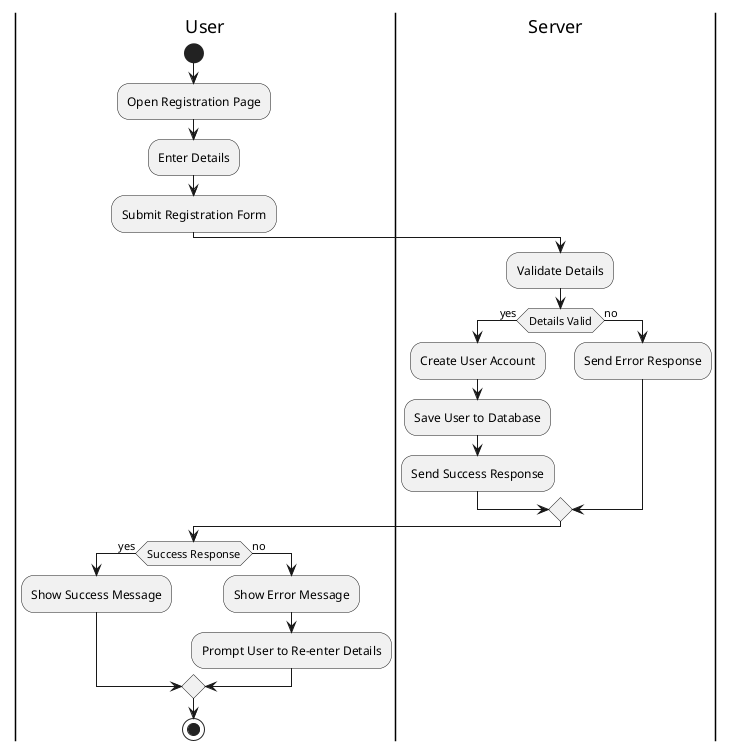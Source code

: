@startuml
|User|
start
:Open Registration Page;
:Enter Details;
:Submit Registration Form;

|Server|
:Validate Details;
if (Details Valid) then (yes)
  :Create User Account;
  :Save User to Database;
  :Send Success Response;
else (no)
  :Send Error Response;
endif

|User|
if (Success Response) then (yes)
  :Show Success Message;
else (no)
  :Show Error Message;
  :Prompt User to Re-enter Details;
endif
stop
@enduml
